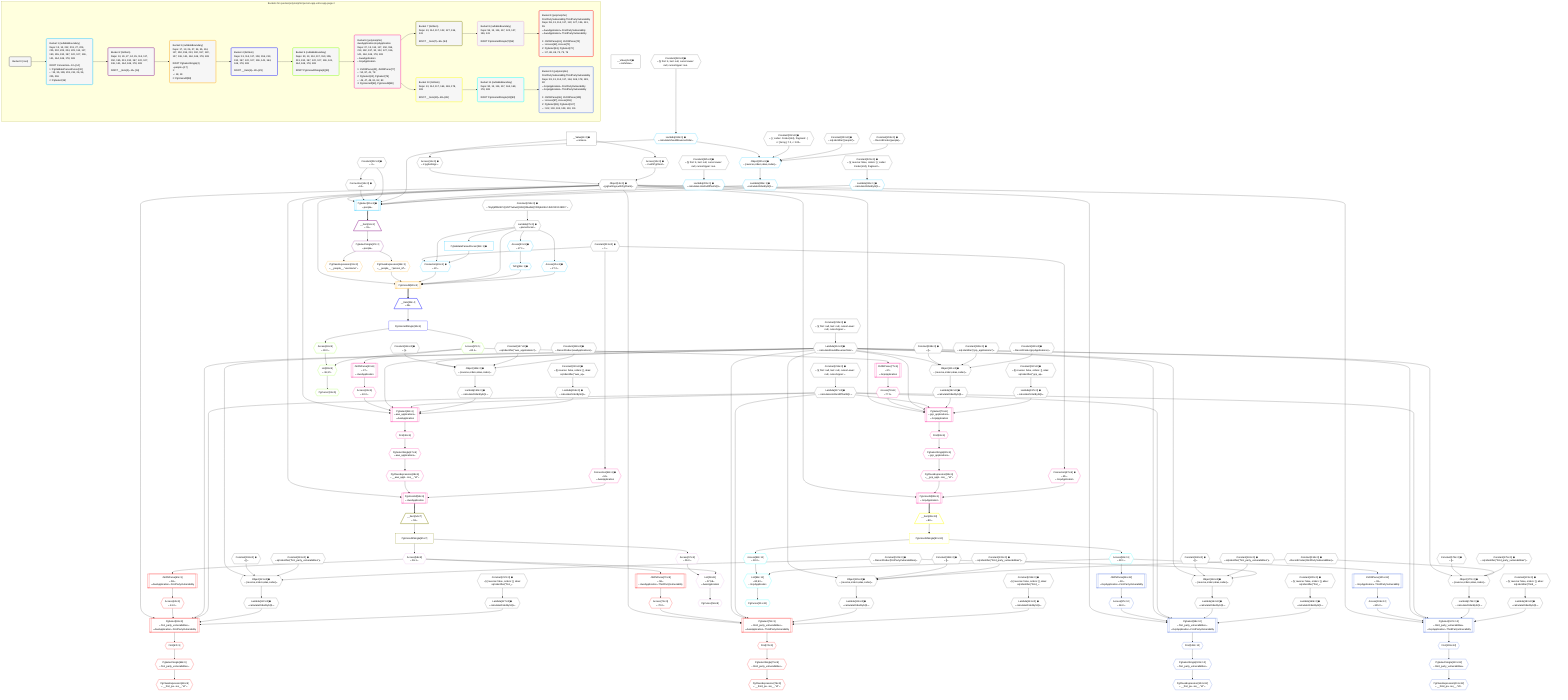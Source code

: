 %%{init: {'themeVariables': { 'fontSize': '12px'}}}%%
graph TD
    classDef path fill:#eee,stroke:#000,color:#000
    classDef plan fill:#fff,stroke-width:1px,color:#000
    classDef itemplan fill:#fff,stroke-width:2px,color:#000
    classDef unbatchedplan fill:#dff,stroke-width:1px,color:#000
    classDef sideeffectplan fill:#fcc,stroke-width:2px,color:#000
    classDef bucket fill:#f6f6f6,color:#000,stroke-width:2px,text-align:left


    %% plan dependencies
    Object121{{"Object[121∈0] ➊<br />ᐸ{reverse,orders,alias,codec}ᐳ"}}:::plan
    Lambda114{{"Lambda[114∈0] ➊<br />ᐸcalculateShouldReverseOrderᐳ"}}:::plan
    Constant118{{"Constant[118∈0] ➊<br />ᐸ[]ᐳ"}}:::plan
    Constant119{{"Constant[119∈0] ➊<br />ᐸsql.identifier(”first_party_vulnerabilities”)ᐳ"}}:::plan
    Constant120{{"Constant[120∈0] ➊<br />ᐸRecordCodec(firstPartyVulnerabilities)ᐳ"}}:::plan
    Lambda114 & Constant118 & Constant119 & Constant120 --> Object121
    Object135{{"Object[135∈0] ➊<br />ᐸ{reverse,orders,alias,codec}ᐳ"}}:::plan
    Constant132{{"Constant[132∈0] ➊<br />ᐸ[]ᐳ"}}:::plan
    Constant133{{"Constant[133∈0] ➊<br />ᐸsql.identifier(”third_party_vulnerabilities”)ᐳ"}}:::plan
    Constant134{{"Constant[134∈0] ➊<br />ᐸRecordCodec(thirdPartyVulnerabilities)ᐳ"}}:::plan
    Lambda114 & Constant132 & Constant133 & Constant134 --> Object135
    Object149{{"Object[149∈0] ➊<br />ᐸ{reverse,orders,alias,codec}ᐳ"}}:::plan
    Constant146{{"Constant[146∈0] ➊<br />ᐸ[]ᐳ"}}:::plan
    Constant147{{"Constant[147∈0] ➊<br />ᐸsql.identifier(”aws_applications”)ᐳ"}}:::plan
    Constant148{{"Constant[148∈0] ➊<br />ᐸRecordCodec(awsApplications)ᐳ"}}:::plan
    Lambda114 & Constant146 & Constant147 & Constant148 --> Object149
    Object163{{"Object[163∈0] ➊<br />ᐸ{reverse,orders,alias,codec}ᐳ"}}:::plan
    Constant160{{"Constant[160∈0] ➊<br />ᐸ[]ᐳ"}}:::plan
    Constant161{{"Constant[161∈0] ➊<br />ᐸsql.identifier(”first_party_vulnerabilities”)ᐳ"}}:::plan
    Lambda114 & Constant160 & Constant161 & Constant120 --> Object163
    Object177{{"Object[177∈0] ➊<br />ᐸ{reverse,orders,alias,codec}ᐳ"}}:::plan
    Constant174{{"Constant[174∈0] ➊<br />ᐸ[]ᐳ"}}:::plan
    Constant175{{"Constant[175∈0] ➊<br />ᐸsql.identifier(”third_party_vulnerabilities”)ᐳ"}}:::plan
    Lambda114 & Constant174 & Constant175 & Constant134 --> Object177
    Object191{{"Object[191∈0] ➊<br />ᐸ{reverse,orders,alias,codec}ᐳ"}}:::plan
    Constant188{{"Constant[188∈0] ➊<br />ᐸ[]ᐳ"}}:::plan
    Constant189{{"Constant[189∈0] ➊<br />ᐸsql.identifier(”gcp_applications”)ᐳ"}}:::plan
    Constant190{{"Constant[190∈0] ➊<br />ᐸRecordCodec(gcpApplications)ᐳ"}}:::plan
    Lambda114 & Constant188 & Constant189 & Constant190 --> Object191
    Object13{{"Object[13∈0] ➊<br />ᐸ{pgSettings,withPgClient}ᐳ"}}:::plan
    Access11{{"Access[11∈0] ➊<br />ᐸ2.pgSettingsᐳ"}}:::plan
    Access12{{"Access[12∈0] ➊<br />ᐸ2.withPgClientᐳ"}}:::plan
    Access11 & Access12 --> Object13
    __Value2["__Value[2∈0] ➊<br />ᐸcontextᐳ"]:::plan
    __Value2 --> Access11
    __Value2 --> Access12
    Connection14{{"Connection[14∈0] ➊<br />ᐸ10ᐳ"}}:::plan
    Constant212{{"Constant[212∈0] ➊<br />ᐸ4ᐳ"}}:::plan
    Constant212 --> Connection14
    Lambda27{{"Lambda[27∈0] ➊<br />ᐸparseCursorᐳ"}}:::plan
    Constant214{{"Constant[214∈0] ➊<br />ᐸ'WyJjMDM4YzQzNTYwIiwiQXdzQXBwbGljYXRpb24iLCJbXCI0XCJdIl0='ᐳ"}}:::plan
    Constant214 --> Lambda27
    Constant215{{"Constant[215∈0] ➊<br />ᐸ§{ first: null, last: null, cursorLower: null, cursorUpper: ᐳ"}}:::plan
    Constant215 --> Lambda114
    Lambda117{{"Lambda[117∈0] ➊<br />ᐸcalculateLimitAndOffsetSQLᐳ"}}:::plan
    Constant216{{"Constant[216∈0] ➊<br />ᐸ§{ first: null, last: null, cursorLower: null, cursorUpper: ᐳ"}}:::plan
    Constant216 --> Lambda117
    Lambda122{{"Lambda[122∈0] ➊<br />ᐸcalculateOrderBySQLᐳ"}}:::plan
    Object121 --> Lambda122
    Lambda127{{"Lambda[127∈0] ➊<br />ᐸcalculateOrderBySQLᐳ"}}:::plan
    Constant217{{"Constant[217∈0] ➊<br />ᐸ§{ reverse: false, orders: [], alias: sql.identifier(”first_ᐳ"}}:::plan
    Constant217 --> Lambda127
    Lambda136{{"Lambda[136∈0] ➊<br />ᐸcalculateOrderBySQLᐳ"}}:::plan
    Object135 --> Lambda136
    Lambda141{{"Lambda[141∈0] ➊<br />ᐸcalculateOrderBySQLᐳ"}}:::plan
    Constant218{{"Constant[218∈0] ➊<br />ᐸ§{ reverse: false, orders: [], alias: sql.identifier(”third_ᐳ"}}:::plan
    Constant218 --> Lambda141
    Lambda150{{"Lambda[150∈0] ➊<br />ᐸcalculateOrderBySQLᐳ"}}:::plan
    Object149 --> Lambda150
    Lambda155{{"Lambda[155∈0] ➊<br />ᐸcalculateOrderBySQLᐳ"}}:::plan
    Constant219{{"Constant[219∈0] ➊<br />ᐸ§{ reverse: false, orders: [], alias: sql.identifier(”aws_apᐳ"}}:::plan
    Constant219 --> Lambda155
    Lambda164{{"Lambda[164∈0] ➊<br />ᐸcalculateOrderBySQLᐳ"}}:::plan
    Object163 --> Lambda164
    Lambda169{{"Lambda[169∈0] ➊<br />ᐸcalculateOrderBySQLᐳ"}}:::plan
    Constant220{{"Constant[220∈0] ➊<br />ᐸ§{ reverse: false, orders: [], alias: sql.identifier(”first_ᐳ"}}:::plan
    Constant220 --> Lambda169
    Lambda178{{"Lambda[178∈0] ➊<br />ᐸcalculateOrderBySQLᐳ"}}:::plan
    Object177 --> Lambda178
    Lambda183{{"Lambda[183∈0] ➊<br />ᐸcalculateOrderBySQLᐳ"}}:::plan
    Constant221{{"Constant[221∈0] ➊<br />ᐸ§{ reverse: false, orders: [], alias: sql.identifier(”third_ᐳ"}}:::plan
    Constant221 --> Lambda183
    Lambda192{{"Lambda[192∈0] ➊<br />ᐸcalculateOrderBySQLᐳ"}}:::plan
    Object191 --> Lambda192
    Lambda197{{"Lambda[197∈0] ➊<br />ᐸcalculateOrderBySQLᐳ"}}:::plan
    Constant222{{"Constant[222∈0] ➊<br />ᐸ§{ reverse: false, orders: [], alias: sql.identifier(”gcp_apᐳ"}}:::plan
    Constant222 --> Lambda197
    __Value4["__Value[4∈0] ➊<br />ᐸrootValueᐳ"]:::plan
    Constant202{{"Constant[202∈0] ➊<br />ᐸ[ { codec: Codec(int4), fragment: { n: [Array], f: 0, c: 102ᐳ"}}:::plan
    Constant203{{"Constant[203∈0] ➊<br />ᐸsql.identifier(”people”)ᐳ"}}:::plan
    Constant204{{"Constant[204∈0] ➊<br />ᐸRecordCodec(people)ᐳ"}}:::plan
    Constant213{{"Constant[213∈0] ➊<br />ᐸ1ᐳ"}}:::plan
    Constant223{{"Constant[223∈0] ➊<br />ᐸ§{ reverse: false, orders: [ { codec: Codec(int4), fragment:ᐳ"}}:::plan
    Constant224{{"Constant[224∈0] ➊<br />ᐸ§{ first: 4, last: null, cursorLower: null, cursorUpper: nulᐳ"}}:::plan
    Constant225{{"Constant[225∈0] ➊<br />ᐸ§{ first: 4, last: null, cursorLower: null, cursorUpper: nulᐳ"}}:::plan
    PgSelect15[["PgSelect[15∈1] ➊<br />ᐸpeopleᐳ"]]:::plan
    Lambda199{{"Lambda[199∈1] ➊<br />ᐸcalculateShouldReverseOrderᐳ"}}:::plan
    Lambda201{{"Lambda[201∈1] ➊<br />ᐸcalculateLimitAndOffsetSQLᐳ"}}:::plan
    Lambda206{{"Lambda[206∈1] ➊<br />ᐸcalculateOrderBySQLᐳ"}}:::plan
    Lambda211{{"Lambda[211∈1] ➊<br />ᐸcalculateOrderBySQLᐳ"}}:::plan
    Object13 & Connection14 & Constant212 & Lambda199 & Lambda201 & Lambda206 & Lambda211 --> PgSelect15
    Object205{{"Object[205∈1] ➊<br />ᐸ{reverse,orders,alias,codec}ᐳ"}}:::plan
    Lambda199 & Constant202 & Constant203 & Constant204 --> Object205
    Connection26{{"Connection[26∈1] ➊<br />ᐸ22ᐳ"}}:::plan
    PgValidateParsedCursor32["PgValidateParsedCursor[32∈1] ➊"]:::plan
    Constant213 & Lambda27 & PgValidateParsedCursor32 --> Connection26
    Lambda27 --> PgValidateParsedCursor32
    Access33{{"Access[33∈1] ➊<br />ᐸ27.1ᐳ"}}:::plan
    Lambda27 --> Access33
    ToPg34{{"ToPg[34∈1] ➊"}}:::plan
    Access33 --> ToPg34
    Access35{{"Access[35∈1] ➊<br />ᐸ27.2ᐳ"}}:::plan
    Lambda27 --> Access35
    Constant224 --> Lambda199
    Constant225 --> Lambda201
    Object205 --> Lambda206
    Constant223 --> Lambda211
    __Item16[/"__Item[16∈2]<br />ᐸ15ᐳ"\]:::itemplan
    PgSelect15 ==> __Item16
    PgSelectSingle17{{"PgSelectSingle[17∈2]<br />ᐸpeopleᐳ"}}:::plan
    __Item16 --> PgSelectSingle17
    PgUnionAll28[["PgUnionAll[28∈3]"]]:::plan
    PgClassExpression18{{"PgClassExpression[18∈3]<br />ᐸ__people__.”person_id”ᐳ"}}:::plan
    Object13 & PgClassExpression18 & Connection26 & Lambda27 & ToPg34 & Access35 --> PgUnionAll28
    PgSelectSingle17 --> PgClassExpression18
    PgClassExpression19{{"PgClassExpression[19∈3]<br />ᐸ__people__.”username”ᐳ"}}:::plan
    PgSelectSingle17 --> PgClassExpression19
    __Item29[/"__Item[29∈4]<br />ᐸ28ᐳ"\]:::itemplan
    PgUnionAll28 ==> __Item29
    PgUnionAllSingle30["PgUnionAllSingle[30∈4]"]:::plan
    __Item29 --> PgUnionAllSingle30
    List38{{"List[38∈5]<br />ᐸ36,37ᐳ"}}:::plan
    Access36{{"Access[36∈5]<br />ᐸ30.0ᐳ"}}:::plan
    Access37{{"Access[37∈5]<br />ᐸ30.1ᐳ"}}:::plan
    Access36 & Access37 --> List38
    PgCursor31{{"PgCursor[31∈5]"}}:::plan
    List38 --> PgCursor31
    PgUnionAllSingle30 --> Access36
    PgUnionAllSingle30 --> Access37
    PgSelect42[["PgSelect[42∈6]<br />ᐸaws_applicationsᐳ<br />ᐳAwsApplication"]]:::plan
    Access41{{"Access[41∈6]<br />ᐸ40.0ᐳ"}}:::plan
    Object13 & Access41 & Lambda114 & Lambda117 & Lambda150 & Lambda155 --> PgSelect42
    PgSelect79[["PgSelect[79∈6]<br />ᐸgcp_applicationsᐳ<br />ᐳGcpApplication"]]:::plan
    Access78{{"Access[78∈6]<br />ᐸ77.0ᐳ"}}:::plan
    Object13 & Access78 & Lambda114 & Lambda117 & Lambda192 & Lambda197 --> PgSelect79
    PgUnionAll53[["PgUnionAll[53∈6]<br />ᐳAwsApplication"]]:::plan
    PgClassExpression48{{"PgClassExpression[48∈6]<br />ᐸ__aws_appl...ons__.”id”ᐳ"}}:::plan
    Connection52{{"Connection[52∈6] ➊<br />ᐸ50ᐳ<br />ᐳAwsApplication"}}:::plan
    Object13 & PgClassExpression48 & Connection52 --> PgUnionAll53
    PgUnionAll88[["PgUnionAll[88∈6]<br />ᐳGcpApplication"]]:::plan
    PgClassExpression83{{"PgClassExpression[83∈6]<br />ᐸ__gcp_appl...ons__.”id”ᐳ"}}:::plan
    Connection87{{"Connection[87∈6] ➊<br />ᐸ85ᐳ<br />ᐳGcpApplication"}}:::plan
    Object13 & PgClassExpression83 & Connection87 --> PgUnionAll88
    JSONParse40[["JSONParse[40∈6]<br />ᐸ37ᐳ<br />ᐳAwsApplication"]]:::plan
    Access37 --> JSONParse40
    JSONParse40 --> Access41
    First46{{"First[46∈6]"}}:::plan
    PgSelect42 --> First46
    PgSelectSingle47{{"PgSelectSingle[47∈6]<br />ᐸaws_applicationsᐳ"}}:::plan
    First46 --> PgSelectSingle47
    PgSelectSingle47 --> PgClassExpression48
    Constant213 --> Connection52
    JSONParse77[["JSONParse[77∈6]<br />ᐸ37ᐳ<br />ᐳGcpApplication"]]:::plan
    Access37 --> JSONParse77
    JSONParse77 --> Access78
    First81{{"First[81∈6]"}}:::plan
    PgSelect79 --> First81
    PgSelectSingle82{{"PgSelectSingle[82∈6]<br />ᐸgcp_applicationsᐳ"}}:::plan
    First81 --> PgSelectSingle82
    PgSelectSingle82 --> PgClassExpression83
    Constant213 --> Connection87
    __Item54[/"__Item[54∈7]<br />ᐸ53ᐳ"\]:::itemplan
    PgUnionAll53 ==> __Item54
    PgUnionAllSingle55["PgUnionAllSingle[55∈7]"]:::plan
    __Item54 --> PgUnionAllSingle55
    List59{{"List[59∈8]<br />ᐸ57,58ᐳ<br />ᐳAwsApplication"}}:::plan
    Access57{{"Access[57∈8]<br />ᐸ55.0ᐳ"}}:::plan
    Access58{{"Access[58∈8]<br />ᐸ55.1ᐳ"}}:::plan
    Access57 & Access58 --> List59
    PgCursor56{{"PgCursor[56∈8]"}}:::plan
    List59 --> PgCursor56
    PgUnionAllSingle55 --> Access57
    PgUnionAllSingle55 --> Access58
    PgSelect63[["PgSelect[63∈9]<br />ᐸfirst_party_vulnerabilitiesᐳ<br />ᐳAwsApplicationᐳFirstPartyVulnerability"]]:::plan
    Access62{{"Access[62∈9]<br />ᐸ61.0ᐳ"}}:::plan
    Object13 & Access62 & Lambda114 & Lambda117 & Lambda122 & Lambda127 --> PgSelect63
    PgSelect72[["PgSelect[72∈9]<br />ᐸthird_party_vulnerabilitiesᐳ<br />ᐳAwsApplicationᐳThirdPartyVulnerability"]]:::plan
    Access71{{"Access[71∈9]<br />ᐸ70.0ᐳ"}}:::plan
    Object13 & Access71 & Lambda114 & Lambda117 & Lambda136 & Lambda141 --> PgSelect72
    JSONParse61[["JSONParse[61∈9]<br />ᐸ58ᐳ<br />ᐳAwsApplicationᐳFirstPartyVulnerability"]]:::plan
    Access58 --> JSONParse61
    JSONParse61 --> Access62
    First67{{"First[67∈9]"}}:::plan
    PgSelect63 --> First67
    PgSelectSingle68{{"PgSelectSingle[68∈9]<br />ᐸfirst_party_vulnerabilitiesᐳ"}}:::plan
    First67 --> PgSelectSingle68
    PgClassExpression69{{"PgClassExpression[69∈9]<br />ᐸ__first_pa...ies__.”id”ᐳ"}}:::plan
    PgSelectSingle68 --> PgClassExpression69
    JSONParse70[["JSONParse[70∈9]<br />ᐸ58ᐳ<br />ᐳAwsApplicationᐳThirdPartyVulnerability"]]:::plan
    Access58 --> JSONParse70
    JSONParse70 --> Access71
    First74{{"First[74∈9]"}}:::plan
    PgSelect72 --> First74
    PgSelectSingle75{{"PgSelectSingle[75∈9]<br />ᐸthird_party_vulnerabilitiesᐳ"}}:::plan
    First74 --> PgSelectSingle75
    PgClassExpression76{{"PgClassExpression[76∈9]<br />ᐸ__third_pa...ies__.”id”ᐳ"}}:::plan
    PgSelectSingle75 --> PgClassExpression76
    __Item89[/"__Item[89∈10]<br />ᐸ88ᐳ"\]:::itemplan
    PgUnionAll88 ==> __Item89
    PgUnionAllSingle90["PgUnionAllSingle[90∈10]"]:::plan
    __Item89 --> PgUnionAllSingle90
    List94{{"List[94∈11]<br />ᐸ92,93ᐳ<br />ᐳGcpApplication"}}:::plan
    Access92{{"Access[92∈11]<br />ᐸ90.0ᐳ"}}:::plan
    Access93{{"Access[93∈11]<br />ᐸ90.1ᐳ"}}:::plan
    Access92 & Access93 --> List94
    PgCursor91{{"PgCursor[91∈11]"}}:::plan
    List94 --> PgCursor91
    PgUnionAllSingle90 --> Access92
    PgUnionAllSingle90 --> Access93
    PgSelect98[["PgSelect[98∈12]<br />ᐸfirst_party_vulnerabilitiesᐳ<br />ᐳGcpApplicationᐳFirstPartyVulnerability"]]:::plan
    Access97{{"Access[97∈12]<br />ᐸ96.0ᐳ"}}:::plan
    Object13 & Access97 & Lambda114 & Lambda117 & Lambda164 & Lambda169 --> PgSelect98
    PgSelect107[["PgSelect[107∈12]<br />ᐸthird_party_vulnerabilitiesᐳ<br />ᐳGcpApplicationᐳThirdPartyVulnerability"]]:::plan
    Access106{{"Access[106∈12]<br />ᐸ105.0ᐳ"}}:::plan
    Object13 & Access106 & Lambda114 & Lambda117 & Lambda178 & Lambda183 --> PgSelect107
    JSONParse96[["JSONParse[96∈12]<br />ᐸ93ᐳ<br />ᐳGcpApplicationᐳFirstPartyVulnerability"]]:::plan
    Access93 --> JSONParse96
    JSONParse96 --> Access97
    First102{{"First[102∈12]"}}:::plan
    PgSelect98 --> First102
    PgSelectSingle103{{"PgSelectSingle[103∈12]<br />ᐸfirst_party_vulnerabilitiesᐳ"}}:::plan
    First102 --> PgSelectSingle103
    PgClassExpression104{{"PgClassExpression[104∈12]<br />ᐸ__first_pa...ies__.”id”ᐳ"}}:::plan
    PgSelectSingle103 --> PgClassExpression104
    JSONParse105[["JSONParse[105∈12]<br />ᐸ93ᐳ<br />ᐳGcpApplicationᐳThirdPartyVulnerability"]]:::plan
    Access93 --> JSONParse105
    JSONParse105 --> Access106
    First109{{"First[109∈12]"}}:::plan
    PgSelect107 --> First109
    PgSelectSingle110{{"PgSelectSingle[110∈12]<br />ᐸthird_party_vulnerabilitiesᐳ"}}:::plan
    First109 --> PgSelectSingle110
    PgClassExpression111{{"PgClassExpression[111∈12]<br />ᐸ__third_pa...ies__.”id”ᐳ"}}:::plan
    PgSelectSingle110 --> PgClassExpression111

    %% define steps

    subgraph "Buckets for queries/polymorphic/person-app-vulns.app-page-2"
    Bucket0("Bucket 0 (root)"):::bucket
    classDef bucket0 stroke:#696969
    class Bucket0,__Value2,__Value4,Access11,Access12,Object13,Connection14,Lambda27,Lambda114,Lambda117,Constant118,Constant119,Constant120,Object121,Lambda122,Lambda127,Constant132,Constant133,Constant134,Object135,Lambda136,Lambda141,Constant146,Constant147,Constant148,Object149,Lambda150,Lambda155,Constant160,Constant161,Object163,Lambda164,Lambda169,Constant174,Constant175,Object177,Lambda178,Lambda183,Constant188,Constant189,Constant190,Object191,Lambda192,Lambda197,Constant202,Constant203,Constant204,Constant212,Constant213,Constant214,Constant215,Constant216,Constant217,Constant218,Constant219,Constant220,Constant221,Constant222,Constant223,Constant224,Constant225 bucket0
    Bucket1("Bucket 1 (nullableBoundary)<br />Deps: 13, 14, 212, 213, 27, 224, 225, 202, 203, 204, 223, 114, 117, 150, 155, 192, 197, 122, 127, 136, 141, 164, 169, 178, 183<br /><br />ROOT Connectionᐸ10ᐳ[14]<br />1: PgValidateParsedCursor[32]<br />ᐳ: 33, 35, 199, 201, 211, 26, 34, 205, 206<br />2: PgSelect[15]"):::bucket
    classDef bucket1 stroke:#00bfff
    class Bucket1,PgSelect15,Connection26,PgValidateParsedCursor32,Access33,ToPg34,Access35,Lambda199,Lambda201,Object205,Lambda206,Lambda211 bucket1
    Bucket2("Bucket 2 (listItem)<br />Deps: 13, 26, 27, 34, 35, 114, 117, 150, 155, 213, 192, 197, 122, 127, 136, 141, 164, 169, 178, 183<br /><br />ROOT __Item{2}ᐸ15ᐳ[16]"):::bucket
    classDef bucket2 stroke:#7f007f
    class Bucket2,__Item16,PgSelectSingle17 bucket2
    Bucket3("Bucket 3 (nullableBoundary)<br />Deps: 17, 13, 26, 27, 34, 35, 114, 117, 150, 155, 213, 192, 197, 122, 127, 136, 141, 164, 169, 178, 183<br /><br />ROOT PgSelectSingle{2}ᐸpeopleᐳ[17]<br />1: <br />ᐳ: 18, 19<br />2: PgUnionAll[28]"):::bucket
    classDef bucket3 stroke:#ffa500
    class Bucket3,PgClassExpression18,PgClassExpression19,PgUnionAll28 bucket3
    Bucket4("Bucket 4 (listItem)<br />Deps: 13, 114, 117, 150, 155, 213, 192, 197, 122, 127, 136, 141, 164, 169, 178, 183<br /><br />ROOT __Item{4}ᐸ28ᐳ[29]"):::bucket
    classDef bucket4 stroke:#0000ff
    class Bucket4,__Item29,PgUnionAllSingle30 bucket4
    Bucket5("Bucket 5 (nullableBoundary)<br />Deps: 30, 13, 114, 117, 150, 155, 213, 192, 197, 122, 127, 136, 141, 164, 169, 178, 183<br /><br />ROOT PgUnionAllSingle{4}[30]"):::bucket
    classDef bucket5 stroke:#7fff00
    class Bucket5,PgCursor31,Access36,Access37,List38 bucket5
    Bucket6("Bucket 6 (polymorphic)<br />AwsApplication,GcpApplication<br />Deps: 37, 13, 114, 117, 150, 155, 213, 192, 197, 30, 122, 127, 136, 141, 164, 169, 178, 183<br />ᐳAwsApplication<br />ᐳGcpApplication<br /><br />1: JSONParse[40], JSONParse[77]<br />ᐳ: 52, 87, 41, 78<br />2: PgSelect[42], PgSelect[79]<br />ᐳ: 46, 47, 48, 81, 82, 83<br />3: PgUnionAll[53], PgUnionAll[88]"):::bucket
    classDef bucket6 stroke:#ff1493
    class Bucket6,JSONParse40,Access41,PgSelect42,First46,PgSelectSingle47,PgClassExpression48,Connection52,PgUnionAll53,JSONParse77,Access78,PgSelect79,First81,PgSelectSingle82,PgClassExpression83,Connection87,PgUnionAll88 bucket6
    Bucket7("Bucket 7 (listItem)<br />Deps: 13, 114, 117, 122, 127, 136, 141<br /><br />ROOT __Item{7}ᐸ53ᐳ[54]"):::bucket
    classDef bucket7 stroke:#808000
    class Bucket7,__Item54,PgUnionAllSingle55 bucket7
    Bucket8("Bucket 8 (nullableBoundary)<br />Deps: 55, 13, 114, 117, 122, 127, 136, 141<br /><br />ROOT PgUnionAllSingle{7}[55]"):::bucket
    classDef bucket8 stroke:#dda0dd
    class Bucket8,PgCursor56,Access57,Access58,List59 bucket8
    Bucket9("Bucket 9 (polymorphic)<br />FirstPartyVulnerability,ThirdPartyVulnerability<br />Deps: 58, 13, 114, 117, 122, 127, 136, 141, 55<br />ᐳAwsApplicationᐳFirstPartyVulnerability<br />ᐳAwsApplicationᐳThirdPartyVulnerability<br /><br />1: JSONParse[61], JSONParse[70]<br />ᐳ: Access[62], Access[71]<br />2: PgSelect[63], PgSelect[72]<br />ᐳ: 67, 68, 69, 74, 75, 76"):::bucket
    classDef bucket9 stroke:#ff0000
    class Bucket9,JSONParse61,Access62,PgSelect63,First67,PgSelectSingle68,PgClassExpression69,JSONParse70,Access71,PgSelect72,First74,PgSelectSingle75,PgClassExpression76 bucket9
    Bucket10("Bucket 10 (listItem)<br />Deps: 13, 114, 117, 164, 169, 178, 183<br /><br />ROOT __Item{10}ᐸ88ᐳ[89]"):::bucket
    classDef bucket10 stroke:#ffff00
    class Bucket10,__Item89,PgUnionAllSingle90 bucket10
    Bucket11("Bucket 11 (nullableBoundary)<br />Deps: 90, 13, 114, 117, 164, 169, 178, 183<br /><br />ROOT PgUnionAllSingle{10}[90]"):::bucket
    classDef bucket11 stroke:#00ffff
    class Bucket11,PgCursor91,Access92,Access93,List94 bucket11
    Bucket12("Bucket 12 (polymorphic)<br />FirstPartyVulnerability,ThirdPartyVulnerability<br />Deps: 93, 13, 114, 117, 164, 169, 178, 183, 90<br />ᐳGcpApplicationᐳFirstPartyVulnerability<br />ᐳGcpApplicationᐳThirdPartyVulnerability<br /><br />1: JSONParse[96], JSONParse[105]<br />ᐳ: Access[97], Access[106]<br />2: PgSelect[98], PgSelect[107]<br />ᐳ: 102, 103, 104, 109, 110, 111"):::bucket
    classDef bucket12 stroke:#4169e1
    class Bucket12,JSONParse96,Access97,PgSelect98,First102,PgSelectSingle103,PgClassExpression104,JSONParse105,Access106,PgSelect107,First109,PgSelectSingle110,PgClassExpression111 bucket12
    Bucket0 --> Bucket1
    Bucket1 --> Bucket2
    Bucket2 --> Bucket3
    Bucket3 --> Bucket4
    Bucket4 --> Bucket5
    Bucket5 --> Bucket6
    Bucket6 --> Bucket7 & Bucket10
    Bucket7 --> Bucket8
    Bucket8 --> Bucket9
    Bucket10 --> Bucket11
    Bucket11 --> Bucket12
    end